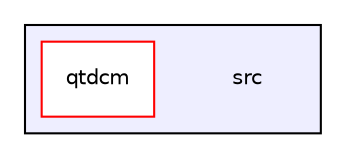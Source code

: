 digraph "/home/aabadie/softs/src" {
  compound=true
  node [ fontsize="10", fontname="Helvetica"];
  edge [ labelfontsize="10", labelfontname="Helvetica"];
  subgraph clusterdir_68267d1309a1af8e8297ef4c3efbcdba {
    graph [ bgcolor="#eeeeff", pencolor="black", label="" URL="dir_68267d1309a1af8e8297ef4c3efbcdba.html"];
    dir_68267d1309a1af8e8297ef4c3efbcdba [shape=plaintext label="src"];
    dir_39e4254f8ffa8363579d72567b3b0afc [shape=box label="qtdcm" color="red" fillcolor="white" style="filled" URL="dir_39e4254f8ffa8363579d72567b3b0afc.html"];
  }
}
